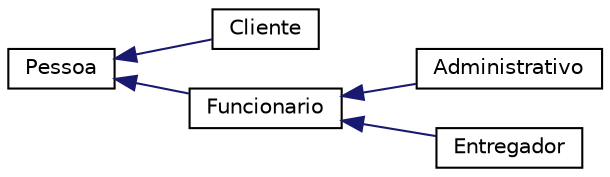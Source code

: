 digraph "Graphical Class Hierarchy"
{
 // LATEX_PDF_SIZE
  edge [fontname="Helvetica",fontsize="10",labelfontname="Helvetica",labelfontsize="10"];
  node [fontname="Helvetica",fontsize="10",shape=record];
  rankdir="LR";
  Node0 [label="Pessoa",height=0.2,width=0.4,color="black", fillcolor="white", style="filled",URL="$class_pessoa.html",tooltip=" "];
  Node0 -> Node1 [dir="back",color="midnightblue",fontsize="10",style="solid",fontname="Helvetica"];
  Node1 [label="Cliente",height=0.2,width=0.4,color="black", fillcolor="white", style="filled",URL="$class_cliente.html",tooltip=" "];
  Node0 -> Node2 [dir="back",color="midnightblue",fontsize="10",style="solid",fontname="Helvetica"];
  Node2 [label="Funcionario",height=0.2,width=0.4,color="black", fillcolor="white", style="filled",URL="$class_funcionario.html",tooltip=" "];
  Node2 -> Node3 [dir="back",color="midnightblue",fontsize="10",style="solid",fontname="Helvetica"];
  Node3 [label="Administrativo",height=0.2,width=0.4,color="black", fillcolor="white", style="filled",URL="$class_administrativo.html",tooltip=" "];
  Node2 -> Node4 [dir="back",color="midnightblue",fontsize="10",style="solid",fontname="Helvetica"];
  Node4 [label="Entregador",height=0.2,width=0.4,color="black", fillcolor="white", style="filled",URL="$class_entregador.html",tooltip=" "];
}
